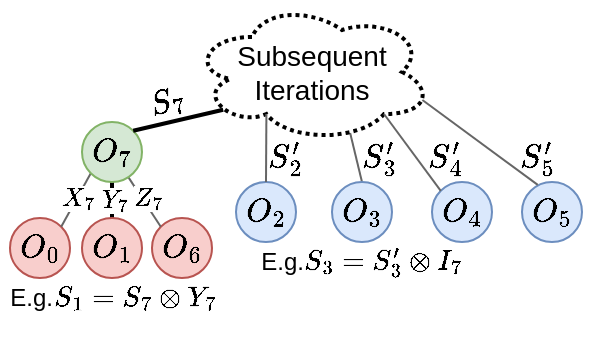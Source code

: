 <mxfile version="23.1.5" type="device">
  <diagram name="Page-1" id="Wh9fg1NhAtVoKc4BSrCC">
    <mxGraphModel dx="797" dy="474" grid="1" gridSize="10" guides="1" tooltips="1" connect="1" arrows="1" fold="1" page="1" pageScale="1" pageWidth="850" pageHeight="1100" math="1" shadow="0">
      <root>
        <mxCell id="0" />
        <mxCell id="1" parent="0" />
        <mxCell id="qNnju56Hu3TOm4WKRvbN-19" style="rounded=0;orthogonalLoop=1;jettySize=auto;html=1;exitX=0.5;exitY=0;exitDx=0;exitDy=0;entryX=0.659;entryY=0.935;entryDx=0;entryDy=0;entryPerimeter=0;endArrow=none;endFill=0;strokeWidth=1;fillColor=#f5f5f5;strokeColor=#666666;" parent="1" source="qNnju56Hu3TOm4WKRvbN-5" target="qNnju56Hu3TOm4WKRvbN-16" edge="1">
          <mxGeometry relative="1" as="geometry" />
        </mxCell>
        <mxCell id="qNnju56Hu3TOm4WKRvbN-11" style="rounded=0;orthogonalLoop=1;jettySize=auto;html=1;exitX=0.5;exitY=1;exitDx=0;exitDy=0;entryX=0.5;entryY=0;entryDx=0;entryDy=0;endArrow=none;endFill=0;strokeWidth=2;" parent="1" source="qNnju56Hu3TOm4WKRvbN-9" target="qNnju56Hu3TOm4WKRvbN-3" edge="1">
          <mxGeometry relative="1" as="geometry" />
        </mxCell>
        <mxCell id="qNnju56Hu3TOm4WKRvbN-39" value="\(Y_7\)" style="edgeLabel;html=1;align=center;verticalAlign=middle;resizable=0;points=[];fontSize=11;labelBackgroundColor=default;" parent="qNnju56Hu3TOm4WKRvbN-11" vertex="1" connectable="0">
          <mxGeometry x="-0.082" relative="1" as="geometry">
            <mxPoint x="1" as="offset" />
          </mxGeometry>
        </mxCell>
        <mxCell id="qNnju56Hu3TOm4WKRvbN-2" value="\(O_0\)" style="ellipse;whiteSpace=wrap;html=1;aspect=fixed;fillColor=#f8cecc;strokeColor=#b85450;fontSize=14;" parent="1" vertex="1">
          <mxGeometry x="264" y="448" width="30" height="30" as="geometry" />
        </mxCell>
        <mxCell id="qNnju56Hu3TOm4WKRvbN-3" value="\(O_1\)" style="ellipse;whiteSpace=wrap;html=1;aspect=fixed;fillColor=#f8cecc;strokeColor=#b85450;fontSize=14;" parent="1" vertex="1">
          <mxGeometry x="300" y="448" width="30" height="30" as="geometry" />
        </mxCell>
        <mxCell id="qNnju56Hu3TOm4WKRvbN-4" value="\(O_2\)" style="ellipse;whiteSpace=wrap;html=1;aspect=fixed;fillColor=#dae8fc;strokeColor=#6c8ebf;fontSize=14;" parent="1" vertex="1">
          <mxGeometry x="377" y="430" width="30" height="30" as="geometry" />
        </mxCell>
        <mxCell id="qNnju56Hu3TOm4WKRvbN-5" value="\(O_3\)" style="ellipse;whiteSpace=wrap;html=1;aspect=fixed;fillColor=#dae8fc;strokeColor=#6c8ebf;fontSize=14;" parent="1" vertex="1">
          <mxGeometry x="425" y="430" width="30" height="30" as="geometry" />
        </mxCell>
        <mxCell id="qNnju56Hu3TOm4WKRvbN-6" value="\(O_4\)" style="ellipse;whiteSpace=wrap;html=1;aspect=fixed;fillColor=#dae8fc;strokeColor=#6c8ebf;fontSize=14;" parent="1" vertex="1">
          <mxGeometry x="475" y="430" width="30" height="30" as="geometry" />
        </mxCell>
        <mxCell id="qNnju56Hu3TOm4WKRvbN-7" value="\(O_5\)" style="ellipse;whiteSpace=wrap;html=1;aspect=fixed;fillColor=#dae8fc;strokeColor=#6c8ebf;fontSize=14;" parent="1" vertex="1">
          <mxGeometry x="520" y="430" width="30" height="30" as="geometry" />
        </mxCell>
        <mxCell id="qNnju56Hu3TOm4WKRvbN-8" value="\(O_6\)" style="ellipse;whiteSpace=wrap;html=1;aspect=fixed;fillColor=#f8cecc;strokeColor=#b85450;fontSize=14;" parent="1" vertex="1">
          <mxGeometry x="335" y="448" width="30" height="30" as="geometry" />
        </mxCell>
        <mxCell id="qNnju56Hu3TOm4WKRvbN-10" style="rounded=0;orthogonalLoop=1;jettySize=auto;html=1;exitX=0;exitY=1;exitDx=0;exitDy=0;entryX=1;entryY=0;entryDx=0;entryDy=0;endArrow=none;endFill=0;fillColor=#f5f5f5;strokeColor=#666666;" parent="1" source="qNnju56Hu3TOm4WKRvbN-9" target="qNnju56Hu3TOm4WKRvbN-2" edge="1">
          <mxGeometry relative="1" as="geometry" />
        </mxCell>
        <mxCell id="qNnju56Hu3TOm4WKRvbN-40" value="\(X_7\)" style="edgeLabel;html=1;align=center;verticalAlign=middle;resizable=0;points=[];fontSize=11;labelBackgroundColor=default;" parent="qNnju56Hu3TOm4WKRvbN-10" vertex="1" connectable="0">
          <mxGeometry x="-0.126" y="-1" relative="1" as="geometry">
            <mxPoint x="1" y="1" as="offset" />
          </mxGeometry>
        </mxCell>
        <mxCell id="qNnju56Hu3TOm4WKRvbN-12" style="rounded=0;orthogonalLoop=1;jettySize=auto;html=1;entryX=0;entryY=0;entryDx=0;entryDy=0;endArrow=none;endFill=0;fillColor=#f5f5f5;strokeColor=#666666;" parent="1" source="qNnju56Hu3TOm4WKRvbN-9" target="qNnju56Hu3TOm4WKRvbN-8" edge="1">
          <mxGeometry relative="1" as="geometry" />
        </mxCell>
        <mxCell id="qNnju56Hu3TOm4WKRvbN-41" value="\(Z_7\)" style="edgeLabel;html=1;align=center;verticalAlign=middle;resizable=0;points=[];fontSize=11;labelBackgroundColor=default;" parent="qNnju56Hu3TOm4WKRvbN-12" vertex="1" connectable="0">
          <mxGeometry x="0.025" y="-1" relative="1" as="geometry">
            <mxPoint x="2" y="-3" as="offset" />
          </mxGeometry>
        </mxCell>
        <mxCell id="qNnju56Hu3TOm4WKRvbN-9" value="\(O_7\)" style="ellipse;whiteSpace=wrap;html=1;aspect=fixed;fillColor=#d5e8d4;strokeColor=#82b366;fontSize=14;" parent="1" vertex="1">
          <mxGeometry x="300" y="400" width="30" height="30" as="geometry" />
        </mxCell>
        <mxCell id="qNnju56Hu3TOm4WKRvbN-16" value="Subsequent&lt;div style=&quot;font-size: 14px;&quot;&gt;Iterations&lt;/div&gt;" style="ellipse;shape=cloud;whiteSpace=wrap;html=1;dashed=1;dashPattern=1 1;strokeWidth=2;fontSize=14;" parent="1" vertex="1">
          <mxGeometry x="355" y="340" width="120" height="70" as="geometry" />
        </mxCell>
        <mxCell id="qNnju56Hu3TOm4WKRvbN-17" style="rounded=0;orthogonalLoop=1;jettySize=auto;html=1;exitX=1;exitY=0;exitDx=0;exitDy=0;entryX=0.13;entryY=0.77;entryDx=0;entryDy=0;entryPerimeter=0;endArrow=none;endFill=0;strokeWidth=2;" parent="1" source="qNnju56Hu3TOm4WKRvbN-9" target="qNnju56Hu3TOm4WKRvbN-16" edge="1">
          <mxGeometry relative="1" as="geometry" />
        </mxCell>
        <mxCell id="qNnju56Hu3TOm4WKRvbN-18" style="rounded=0;orthogonalLoop=1;jettySize=auto;html=1;exitX=0.5;exitY=0;exitDx=0;exitDy=0;entryX=0.31;entryY=0.8;entryDx=0;entryDy=0;entryPerimeter=0;endArrow=none;endFill=0;fillColor=#f5f5f5;strokeColor=#666666;" parent="1" source="qNnju56Hu3TOm4WKRvbN-4" target="qNnju56Hu3TOm4WKRvbN-16" edge="1">
          <mxGeometry relative="1" as="geometry" />
        </mxCell>
        <mxCell id="qNnju56Hu3TOm4WKRvbN-20" style="rounded=0;orthogonalLoop=1;jettySize=auto;html=1;exitX=0;exitY=0;exitDx=0;exitDy=0;entryX=0.8;entryY=0.8;entryDx=0;entryDy=0;entryPerimeter=0;endArrow=none;endFill=0;fillColor=#f5f5f5;strokeColor=#666666;" parent="1" source="qNnju56Hu3TOm4WKRvbN-6" target="qNnju56Hu3TOm4WKRvbN-16" edge="1">
          <mxGeometry relative="1" as="geometry" />
        </mxCell>
        <mxCell id="qNnju56Hu3TOm4WKRvbN-21" style="rounded=0;orthogonalLoop=1;jettySize=auto;html=1;exitX=0.263;exitY=0.048;exitDx=0;exitDy=0;entryX=0.96;entryY=0.7;entryDx=0;entryDy=0;entryPerimeter=0;endArrow=none;endFill=0;fillColor=#f5f5f5;strokeColor=#666666;exitPerimeter=0;" parent="1" source="qNnju56Hu3TOm4WKRvbN-7" target="qNnju56Hu3TOm4WKRvbN-16" edge="1">
          <mxGeometry relative="1" as="geometry" />
        </mxCell>
        <mxCell id="qNnju56Hu3TOm4WKRvbN-23" value="E.g.\(S_1=S_7\otimes Y_7\)" style="text;html=1;align=center;verticalAlign=middle;whiteSpace=wrap;rounded=0;fontSize=12;" parent="1" vertex="1">
          <mxGeometry x="262.5" y="478" width="105" height="20" as="geometry" />
        </mxCell>
        <mxCell id="qNnju56Hu3TOm4WKRvbN-25" value="E.g.\(S_3=S_3&#39;\otimes I_7\)" style="text;html=1;align=center;verticalAlign=middle;whiteSpace=wrap;rounded=0;fontSize=12;" parent="1" vertex="1">
          <mxGeometry x="385" y="460" width="110" height="20" as="geometry" />
        </mxCell>
        <mxCell id="qNnju56Hu3TOm4WKRvbN-29" value="\(S_7\)" style="text;html=1;align=center;verticalAlign=middle;whiteSpace=wrap;rounded=0;fontSize=14;rotation=-14;" parent="1" vertex="1">
          <mxGeometry x="318" y="380" width="50" height="20" as="geometry" />
        </mxCell>
        <mxCell id="qNnju56Hu3TOm4WKRvbN-31" value="\(S_3&#39;\)" style="text;html=1;align=center;verticalAlign=middle;whiteSpace=wrap;rounded=0;fontSize=14;" parent="1" vertex="1">
          <mxGeometry x="436" y="408" width="25" height="20" as="geometry" />
        </mxCell>
        <mxCell id="uWHvvdtnSPQ1I7B6JuV5-1" value="\(S_2&#39;\)" style="text;html=1;align=center;verticalAlign=middle;whiteSpace=wrap;rounded=0;fontSize=14;" parent="1" vertex="1">
          <mxGeometry x="388" y="408" width="27" height="20" as="geometry" />
        </mxCell>
        <mxCell id="uWHvvdtnSPQ1I7B6JuV5-3" value="\(S_4&#39;\)" style="text;html=1;align=center;verticalAlign=middle;whiteSpace=wrap;rounded=0;fontSize=14;" parent="1" vertex="1">
          <mxGeometry x="469" y="408" width="25" height="20" as="geometry" />
        </mxCell>
        <mxCell id="uWHvvdtnSPQ1I7B6JuV5-4" value="\(S_5&#39;\)" style="text;html=1;align=center;verticalAlign=middle;whiteSpace=wrap;rounded=0;fontSize=14;" parent="1" vertex="1">
          <mxGeometry x="515" y="408" width="25" height="20" as="geometry" />
        </mxCell>
      </root>
    </mxGraphModel>
  </diagram>
</mxfile>
